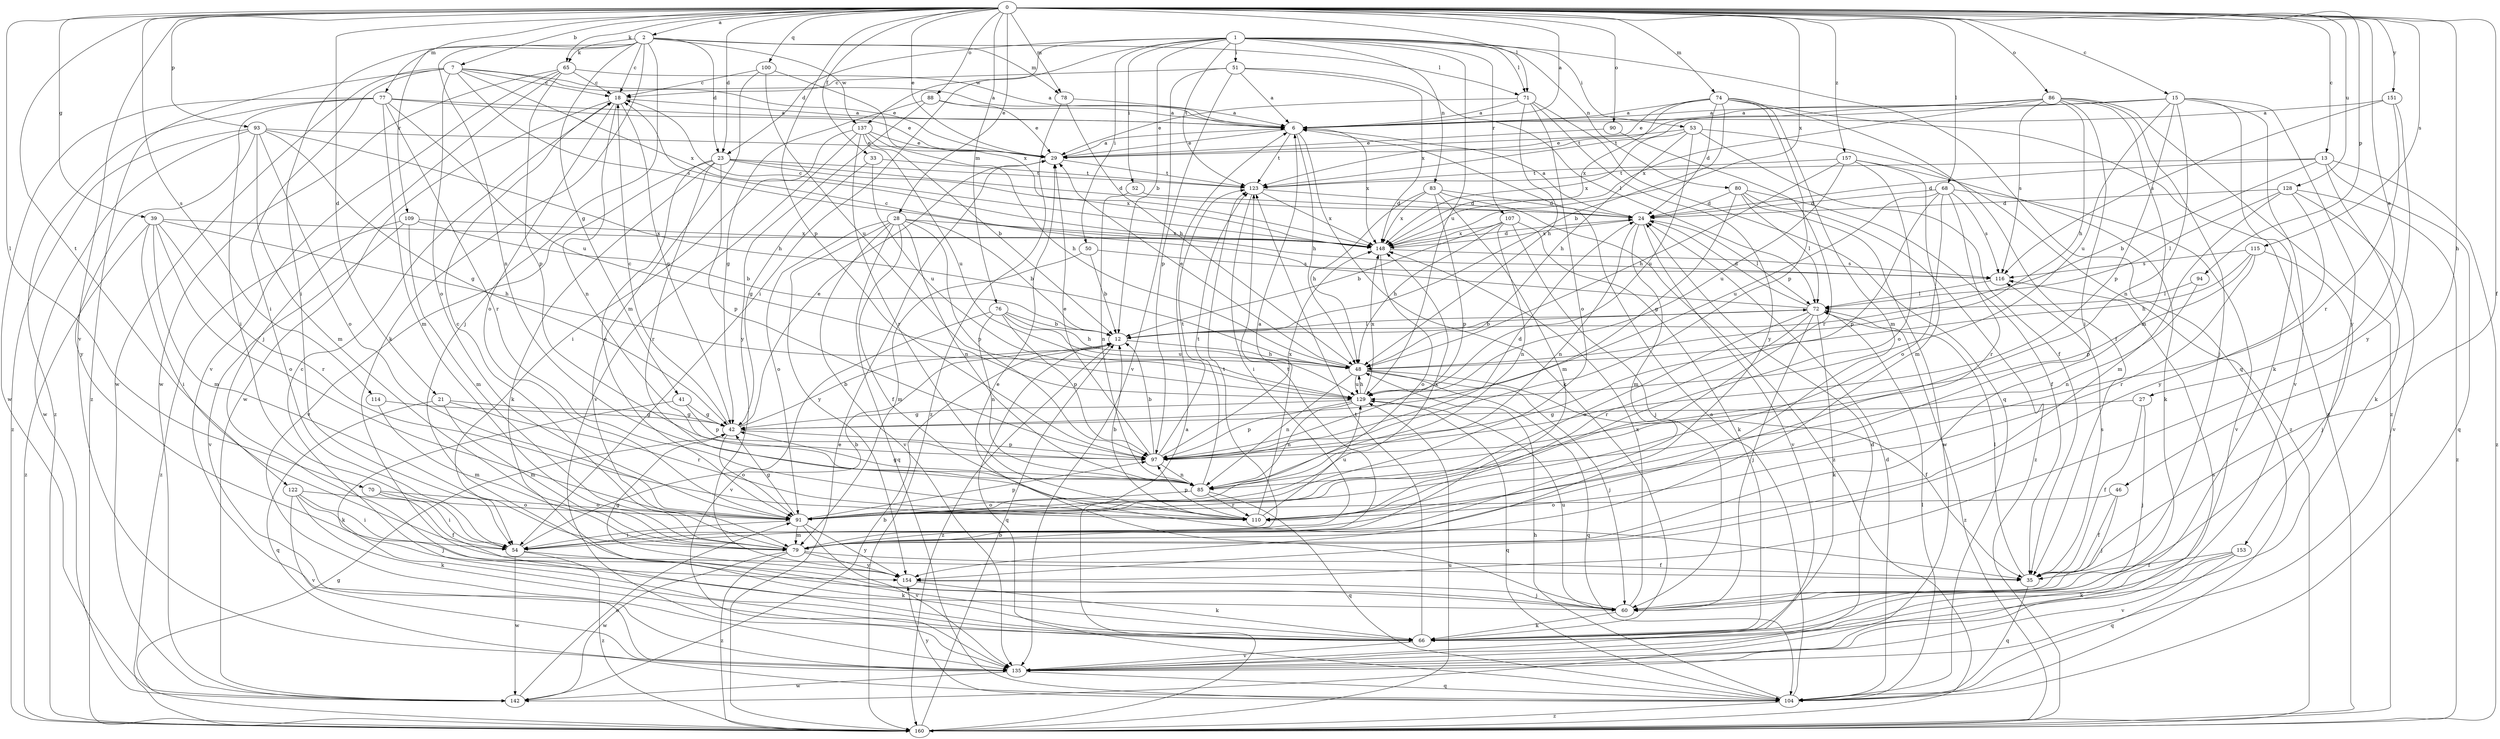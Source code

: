 strict digraph  {
0;
1;
2;
6;
7;
12;
13;
15;
18;
21;
23;
24;
27;
28;
29;
33;
35;
39;
41;
42;
46;
48;
50;
51;
52;
53;
54;
60;
65;
66;
68;
70;
71;
72;
74;
76;
77;
78;
79;
80;
83;
85;
86;
88;
90;
91;
93;
94;
97;
100;
104;
107;
109;
110;
114;
115;
116;
122;
123;
128;
129;
135;
137;
142;
148;
151;
153;
154;
157;
160;
0 -> 2  [label=a];
0 -> 6  [label=a];
0 -> 7  [label=b];
0 -> 13  [label=c];
0 -> 15  [label=c];
0 -> 21  [label=d];
0 -> 23  [label=d];
0 -> 27  [label=e];
0 -> 28  [label=e];
0 -> 29  [label=e];
0 -> 33  [label=f];
0 -> 35  [label=f];
0 -> 39  [label=g];
0 -> 46  [label=h];
0 -> 65  [label=k];
0 -> 68  [label=l];
0 -> 70  [label=l];
0 -> 71  [label=l];
0 -> 74  [label=m];
0 -> 76  [label=m];
0 -> 77  [label=m];
0 -> 78  [label=m];
0 -> 86  [label=o];
0 -> 88  [label=o];
0 -> 90  [label=o];
0 -> 93  [label=p];
0 -> 94  [label=p];
0 -> 97  [label=p];
0 -> 100  [label=q];
0 -> 114  [label=s];
0 -> 115  [label=s];
0 -> 122  [label=t];
0 -> 128  [label=u];
0 -> 135  [label=v];
0 -> 148  [label=x];
0 -> 151  [label=y];
0 -> 157  [label=z];
1 -> 12  [label=b];
1 -> 23  [label=d];
1 -> 50  [label=i];
1 -> 51  [label=i];
1 -> 52  [label=i];
1 -> 53  [label=i];
1 -> 54  [label=i];
1 -> 71  [label=l];
1 -> 80  [label=n];
1 -> 83  [label=n];
1 -> 104  [label=q];
1 -> 107  [label=r];
1 -> 123  [label=t];
1 -> 129  [label=u];
1 -> 137  [label=w];
2 -> 18  [label=c];
2 -> 23  [label=d];
2 -> 41  [label=g];
2 -> 54  [label=i];
2 -> 60  [label=j];
2 -> 65  [label=k];
2 -> 66  [label=k];
2 -> 71  [label=l];
2 -> 78  [label=m];
2 -> 85  [label=n];
2 -> 109  [label=r];
2 -> 137  [label=w];
6 -> 29  [label=e];
6 -> 48  [label=h];
6 -> 66  [label=k];
6 -> 123  [label=t];
6 -> 148  [label=x];
7 -> 6  [label=a];
7 -> 18  [label=c];
7 -> 29  [label=e];
7 -> 54  [label=i];
7 -> 91  [label=o];
7 -> 116  [label=s];
7 -> 142  [label=w];
7 -> 148  [label=x];
7 -> 160  [label=z];
12 -> 48  [label=h];
12 -> 72  [label=l];
12 -> 104  [label=q];
12 -> 160  [label=z];
13 -> 12  [label=b];
13 -> 24  [label=d];
13 -> 66  [label=k];
13 -> 104  [label=q];
13 -> 123  [label=t];
13 -> 160  [label=z];
15 -> 6  [label=a];
15 -> 66  [label=k];
15 -> 85  [label=n];
15 -> 97  [label=p];
15 -> 123  [label=t];
15 -> 129  [label=u];
15 -> 135  [label=v];
15 -> 153  [label=y];
18 -> 6  [label=a];
18 -> 42  [label=g];
18 -> 85  [label=n];
18 -> 91  [label=o];
18 -> 142  [label=w];
21 -> 42  [label=g];
21 -> 79  [label=m];
21 -> 104  [label=q];
21 -> 110  [label=r];
23 -> 24  [label=d];
23 -> 66  [label=k];
23 -> 91  [label=o];
23 -> 97  [label=p];
23 -> 110  [label=r];
23 -> 123  [label=t];
23 -> 135  [label=v];
23 -> 148  [label=x];
24 -> 6  [label=a];
24 -> 72  [label=l];
24 -> 79  [label=m];
24 -> 85  [label=n];
24 -> 135  [label=v];
24 -> 148  [label=x];
27 -> 35  [label=f];
27 -> 42  [label=g];
27 -> 60  [label=j];
28 -> 12  [label=b];
28 -> 35  [label=f];
28 -> 85  [label=n];
28 -> 91  [label=o];
28 -> 97  [label=p];
28 -> 104  [label=q];
28 -> 135  [label=v];
28 -> 148  [label=x];
28 -> 154  [label=y];
29 -> 6  [label=a];
29 -> 123  [label=t];
33 -> 42  [label=g];
33 -> 123  [label=t];
33 -> 129  [label=u];
35 -> 72  [label=l];
35 -> 104  [label=q];
35 -> 116  [label=s];
39 -> 48  [label=h];
39 -> 54  [label=i];
39 -> 79  [label=m];
39 -> 91  [label=o];
39 -> 110  [label=r];
39 -> 148  [label=x];
39 -> 160  [label=z];
41 -> 42  [label=g];
41 -> 66  [label=k];
41 -> 97  [label=p];
42 -> 12  [label=b];
42 -> 18  [label=c];
42 -> 29  [label=e];
42 -> 91  [label=o];
42 -> 97  [label=p];
46 -> 35  [label=f];
46 -> 60  [label=j];
46 -> 91  [label=o];
48 -> 29  [label=e];
48 -> 35  [label=f];
48 -> 60  [label=j];
48 -> 85  [label=n];
48 -> 104  [label=q];
48 -> 129  [label=u];
50 -> 12  [label=b];
50 -> 79  [label=m];
50 -> 116  [label=s];
51 -> 6  [label=a];
51 -> 18  [label=c];
51 -> 72  [label=l];
51 -> 97  [label=p];
51 -> 135  [label=v];
51 -> 148  [label=x];
52 -> 24  [label=d];
52 -> 85  [label=n];
53 -> 29  [label=e];
53 -> 35  [label=f];
53 -> 48  [label=h];
53 -> 129  [label=u];
53 -> 148  [label=x];
53 -> 160  [label=z];
54 -> 12  [label=b];
54 -> 66  [label=k];
54 -> 123  [label=t];
54 -> 142  [label=w];
54 -> 160  [label=z];
60 -> 29  [label=e];
60 -> 66  [label=k];
60 -> 129  [label=u];
60 -> 148  [label=x];
65 -> 6  [label=a];
65 -> 18  [label=c];
65 -> 60  [label=j];
65 -> 97  [label=p];
65 -> 135  [label=v];
65 -> 142  [label=w];
66 -> 18  [label=c];
66 -> 123  [label=t];
66 -> 135  [label=v];
68 -> 24  [label=d];
68 -> 91  [label=o];
68 -> 97  [label=p];
68 -> 110  [label=r];
68 -> 116  [label=s];
68 -> 129  [label=u];
68 -> 135  [label=v];
70 -> 35  [label=f];
70 -> 54  [label=i];
70 -> 91  [label=o];
71 -> 6  [label=a];
71 -> 29  [label=e];
71 -> 48  [label=h];
71 -> 91  [label=o];
71 -> 104  [label=q];
71 -> 154  [label=y];
72 -> 12  [label=b];
72 -> 18  [label=c];
72 -> 24  [label=d];
72 -> 60  [label=j];
72 -> 66  [label=k];
72 -> 91  [label=o];
72 -> 110  [label=r];
72 -> 160  [label=z];
74 -> 6  [label=a];
74 -> 12  [label=b];
74 -> 24  [label=d];
74 -> 29  [label=e];
74 -> 35  [label=f];
74 -> 79  [label=m];
74 -> 97  [label=p];
74 -> 148  [label=x];
74 -> 160  [label=z];
76 -> 12  [label=b];
76 -> 48  [label=h];
76 -> 85  [label=n];
76 -> 97  [label=p];
76 -> 129  [label=u];
76 -> 135  [label=v];
77 -> 6  [label=a];
77 -> 29  [label=e];
77 -> 54  [label=i];
77 -> 79  [label=m];
77 -> 110  [label=r];
77 -> 129  [label=u];
77 -> 142  [label=w];
77 -> 160  [label=z];
78 -> 6  [label=a];
78 -> 48  [label=h];
78 -> 160  [label=z];
79 -> 18  [label=c];
79 -> 35  [label=f];
79 -> 123  [label=t];
79 -> 142  [label=w];
79 -> 154  [label=y];
79 -> 160  [label=z];
80 -> 24  [label=d];
80 -> 35  [label=f];
80 -> 42  [label=g];
80 -> 72  [label=l];
80 -> 142  [label=w];
80 -> 160  [label=z];
83 -> 24  [label=d];
83 -> 48  [label=h];
83 -> 79  [label=m];
83 -> 97  [label=p];
83 -> 148  [label=x];
83 -> 160  [label=z];
85 -> 42  [label=g];
85 -> 91  [label=o];
85 -> 104  [label=q];
85 -> 110  [label=r];
85 -> 123  [label=t];
86 -> 6  [label=a];
86 -> 48  [label=h];
86 -> 54  [label=i];
86 -> 60  [label=j];
86 -> 79  [label=m];
86 -> 116  [label=s];
86 -> 123  [label=t];
86 -> 148  [label=x];
86 -> 160  [label=z];
88 -> 6  [label=a];
88 -> 29  [label=e];
88 -> 42  [label=g];
88 -> 154  [label=y];
90 -> 29  [label=e];
90 -> 110  [label=r];
91 -> 42  [label=g];
91 -> 54  [label=i];
91 -> 79  [label=m];
91 -> 97  [label=p];
91 -> 135  [label=v];
91 -> 148  [label=x];
91 -> 154  [label=y];
93 -> 29  [label=e];
93 -> 42  [label=g];
93 -> 48  [label=h];
93 -> 79  [label=m];
93 -> 91  [label=o];
93 -> 142  [label=w];
93 -> 154  [label=y];
93 -> 160  [label=z];
94 -> 72  [label=l];
94 -> 85  [label=n];
97 -> 12  [label=b];
97 -> 24  [label=d];
97 -> 29  [label=e];
97 -> 85  [label=n];
97 -> 123  [label=t];
97 -> 148  [label=x];
100 -> 18  [label=c];
100 -> 79  [label=m];
100 -> 129  [label=u];
100 -> 148  [label=x];
104 -> 6  [label=a];
104 -> 24  [label=d];
104 -> 48  [label=h];
104 -> 72  [label=l];
104 -> 154  [label=y];
104 -> 160  [label=z];
107 -> 12  [label=b];
107 -> 48  [label=h];
107 -> 60  [label=j];
107 -> 66  [label=k];
107 -> 85  [label=n];
107 -> 148  [label=x];
109 -> 12  [label=b];
109 -> 79  [label=m];
109 -> 135  [label=v];
109 -> 148  [label=x];
109 -> 160  [label=z];
110 -> 6  [label=a];
110 -> 12  [label=b];
110 -> 97  [label=p];
110 -> 129  [label=u];
114 -> 42  [label=g];
114 -> 79  [label=m];
115 -> 48  [label=h];
115 -> 60  [label=j];
115 -> 97  [label=p];
115 -> 110  [label=r];
115 -> 116  [label=s];
116 -> 72  [label=l];
122 -> 54  [label=i];
122 -> 60  [label=j];
122 -> 66  [label=k];
122 -> 91  [label=o];
122 -> 135  [label=v];
123 -> 24  [label=d];
123 -> 54  [label=i];
123 -> 148  [label=x];
128 -> 24  [label=d];
128 -> 72  [label=l];
128 -> 79  [label=m];
128 -> 135  [label=v];
128 -> 154  [label=y];
128 -> 160  [label=z];
129 -> 42  [label=g];
129 -> 48  [label=h];
129 -> 85  [label=n];
129 -> 97  [label=p];
129 -> 104  [label=q];
129 -> 148  [label=x];
135 -> 24  [label=d];
135 -> 104  [label=q];
135 -> 116  [label=s];
135 -> 142  [label=w];
137 -> 12  [label=b];
137 -> 29  [label=e];
137 -> 48  [label=h];
137 -> 54  [label=i];
137 -> 110  [label=r];
137 -> 129  [label=u];
137 -> 135  [label=v];
142 -> 12  [label=b];
142 -> 91  [label=o];
148 -> 18  [label=c];
148 -> 24  [label=d];
148 -> 91  [label=o];
148 -> 116  [label=s];
151 -> 6  [label=a];
151 -> 110  [label=r];
151 -> 116  [label=s];
151 -> 154  [label=y];
153 -> 35  [label=f];
153 -> 66  [label=k];
153 -> 104  [label=q];
153 -> 135  [label=v];
154 -> 42  [label=g];
154 -> 60  [label=j];
154 -> 66  [label=k];
157 -> 48  [label=h];
157 -> 66  [label=k];
157 -> 79  [label=m];
157 -> 91  [label=o];
157 -> 123  [label=t];
157 -> 129  [label=u];
160 -> 6  [label=a];
160 -> 12  [label=b];
160 -> 29  [label=e];
160 -> 42  [label=g];
160 -> 129  [label=u];
}
